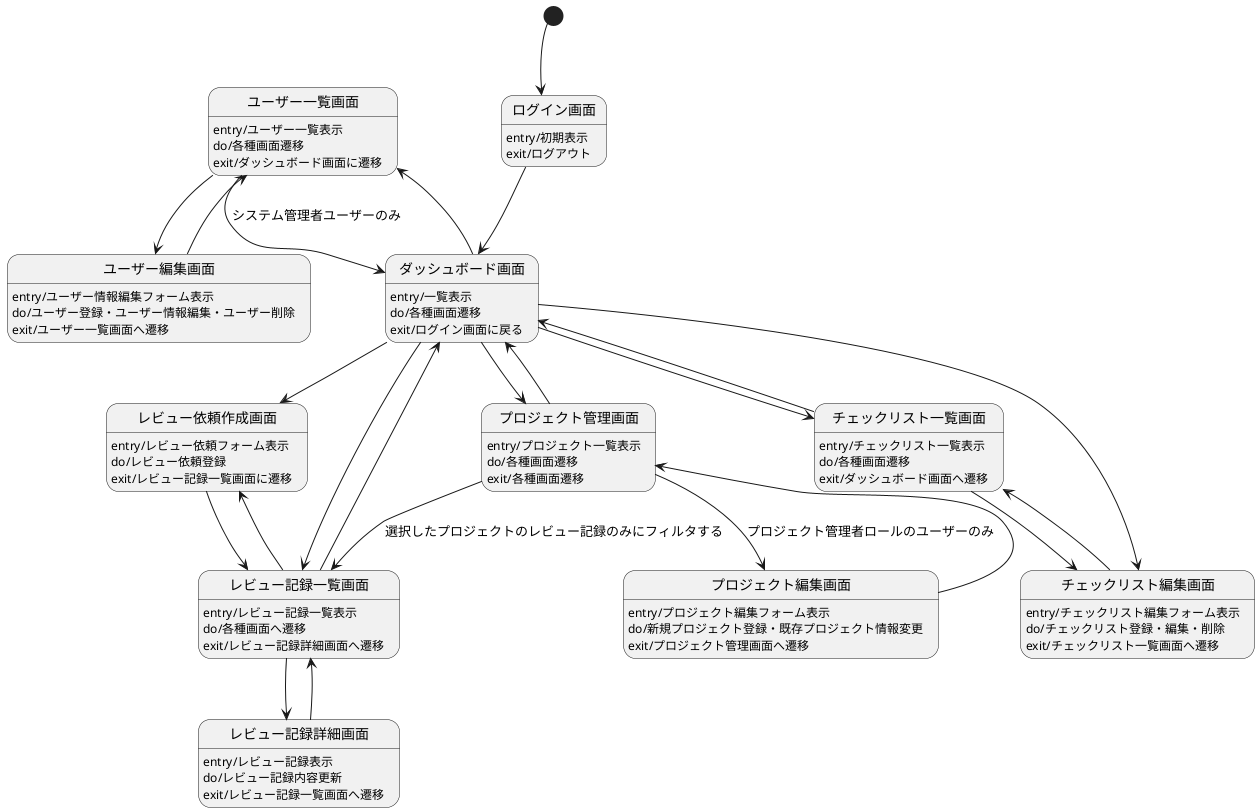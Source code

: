 @startuml

[*] --> ログイン画面
ログイン画面: entry/初期表示
ログイン画面: exit/ログアウト

ログイン画面 --> ダッシュボード画面

ダッシュボード画面: entry/一覧表示
ダッシュボード画面: do/各種画面遷移
ダッシュボード画面: exit/ログイン画面に戻る

ダッシュボード画面 --> レビュー依頼作成画面

レビュー依頼作成画面: entry/レビュー依頼フォーム表示
レビュー依頼作成画面: do/レビュー依頼登録
レビュー依頼作成画面: exit/レビュー記録一覧画面に遷移

ダッシュボード画面 --> レビュー記録一覧画面
レビュー記録一覧画面 --> ダッシュボード画面

レビュー記録一覧画面: entry/レビュー記録一覧表示
レビュー記録一覧画面: do/各種画面へ遷移
レビュー記録一覧画面: exit/レビュー記録詳細画面へ遷移

レビュー記録一覧画面 --> レビュー記録詳細画面
レビュー記録詳細画面 --> レビュー記録一覧画面
レビュー依頼作成画面 --> レビュー記録一覧画面
レビュー記録一覧画面 --> レビュー依頼作成画面

レビュー記録詳細画面: entry/レビュー記録表示
レビュー記録詳細画面: do/レビュー記録内容更新
レビュー記録詳細画面: exit/レビュー記録一覧画面へ遷移

ダッシュボード画面 --> プロジェクト管理画面

プロジェクト管理画面: entry/プロジェクト一覧表示
プロジェクト管理画面: do/各種画面遷移
プロジェクト管理画面: exit/各種画面遷移

プロジェクト管理画面 --> レビュー記録一覧画面: 選択したプロジェクトのレビュー記録のみにフィルタする
プロジェクト管理画面 --> ダッシュボード画面
プロジェクト管理画面 --> プロジェクト編集画面: プロジェクト管理者ロールのユーザーのみ

プロジェクト編集画面: entry/プロジェクト編集フォーム表示
プロジェクト編集画面: do/新規プロジェクト登録・既存プロジェクト情報変更
プロジェクト編集画面: exit/プロジェクト管理画面へ遷移

プロジェクト編集画面 --> プロジェクト管理画面

ダッシュボード画面 --> ユーザー一覧画面

ユーザー一覧画面: entry/ユーザー一覧表示
ユーザー一覧画面: do/各種画面遷移
ユーザー一覧画面: exit/ダッシュボード画面に遷移

ユーザー一覧画面 --> ダッシュボード画面: システム管理者ユーザーのみ
ユーザー一覧画面 --> ユーザー編集画面

ユーザー編集画面: entry/ユーザー情報編集フォーム表示
ユーザー編集画面: do/ユーザー登録・ユーザー情報編集・ユーザー削除
ユーザー編集画面: exit/ユーザー一覧画面へ遷移

ユーザー編集画面 --> ユーザー一覧画面

ダッシュボード画面 --> チェックリスト一覧画面

チェックリスト一覧画面: entry/チェックリスト一覧表示
チェックリスト一覧画面: do/各種画面遷移
チェックリスト一覧画面: exit/ダッシュボード画面へ遷移

チェックリスト一覧画面 --> ダッシュボード画面
チェックリスト一覧画面 --> チェックリスト編集画面

チェックリスト編集画面: entry/チェックリスト編集フォーム表示
チェックリスト編集画面: do/チェックリスト登録・編集・削除
チェックリスト編集画面: exit/チェックリスト一覧画面へ遷移

チェックリスト編集画面 --> チェックリスト一覧画面
ダッシュボード画面 --> チェックリスト編集画面


' ##レイアウト##
[*] -[hidden]down-> ログイン画面
ログイン画面 -[hidden]down-> ダッシュボード画面
ダッシュボード画面 -[hidden]down-> レビュー記録一覧画面
ダッシュボード画面 -[hidden]down-> レビュー依頼作成画面
ダッシュボード画面 -[hidden]left-> レビュー依頼作成画面
ダッシュボード画面 -[hidden]up-> ユーザー一覧画面
ダッシュボード画面 -[hidden]right-> ユーザー一覧画面
ダッシュボード画面 -[hidden]right-> チェックリスト編集画面

@enduml